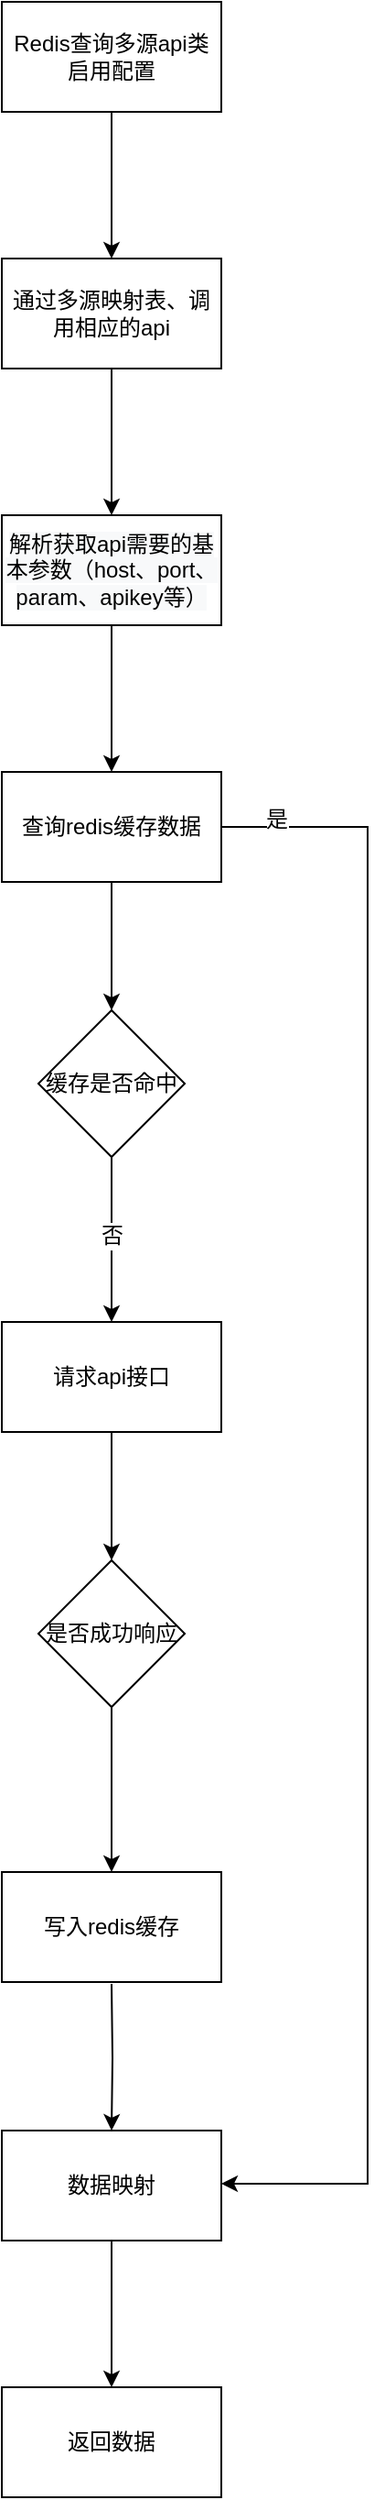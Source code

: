 <mxfile version="15.0.6" type="github">
  <diagram id="t8fjvD5pvAQtDdp1myQy" name="Page-1">
    <mxGraphModel dx="916" dy="540" grid="1" gridSize="10" guides="1" tooltips="1" connect="1" arrows="1" fold="1" page="1" pageScale="1" pageWidth="850" pageHeight="1100" math="0" shadow="0">
      <root>
        <mxCell id="0" />
        <mxCell id="1" parent="0" />
        <mxCell id="1uAjtqzWve0T70O8QY8r-20" value="" style="edgeStyle=orthogonalEdgeStyle;rounded=0;orthogonalLoop=1;jettySize=auto;html=1;fontSize=12;" edge="1" parent="1" source="1uAjtqzWve0T70O8QY8r-1" target="1uAjtqzWve0T70O8QY8r-19">
          <mxGeometry relative="1" as="geometry" />
        </mxCell>
        <mxCell id="1uAjtqzWve0T70O8QY8r-1" value="Redis查询多源api类启用配置" style="rounded=0;whiteSpace=wrap;html=1;fontSize=12;" vertex="1" parent="1">
          <mxGeometry x="360" y="140" width="120" height="60" as="geometry" />
        </mxCell>
        <mxCell id="1uAjtqzWve0T70O8QY8r-16" value="" style="edgeStyle=orthogonalEdgeStyle;rounded=0;orthogonalLoop=1;jettySize=auto;html=1;fontSize=12;" edge="1" parent="1" target="1uAjtqzWve0T70O8QY8r-15">
          <mxGeometry relative="1" as="geometry">
            <mxPoint x="420" y="1221" as="sourcePoint" />
          </mxGeometry>
        </mxCell>
        <mxCell id="1uAjtqzWve0T70O8QY8r-18" value="" style="edgeStyle=orthogonalEdgeStyle;rounded=0;orthogonalLoop=1;jettySize=auto;html=1;fontSize=12;" edge="1" parent="1" source="1uAjtqzWve0T70O8QY8r-15" target="1uAjtqzWve0T70O8QY8r-17">
          <mxGeometry relative="1" as="geometry" />
        </mxCell>
        <mxCell id="1uAjtqzWve0T70O8QY8r-15" value="数据映射" style="whiteSpace=wrap;html=1;rounded=0;fontSize=12;" vertex="1" parent="1">
          <mxGeometry x="360" y="1301" width="120" height="60" as="geometry" />
        </mxCell>
        <mxCell id="1uAjtqzWve0T70O8QY8r-17" value="返回数据" style="whiteSpace=wrap;html=1;rounded=0;fontSize=12;" vertex="1" parent="1">
          <mxGeometry x="360" y="1441" width="120" height="60" as="geometry" />
        </mxCell>
        <mxCell id="1uAjtqzWve0T70O8QY8r-22" value="" style="edgeStyle=orthogonalEdgeStyle;rounded=0;orthogonalLoop=1;jettySize=auto;html=1;fontSize=12;" edge="1" parent="1" source="1uAjtqzWve0T70O8QY8r-19" target="1uAjtqzWve0T70O8QY8r-21">
          <mxGeometry relative="1" as="geometry" />
        </mxCell>
        <mxCell id="1uAjtqzWve0T70O8QY8r-19" value="&lt;span style=&quot;font-size: 12px;&quot;&gt;通过多源映射表、调用相应的api&lt;/span&gt;" style="whiteSpace=wrap;html=1;rounded=0;fontSize=12;" vertex="1" parent="1">
          <mxGeometry x="360" y="280" width="120" height="60" as="geometry" />
        </mxCell>
        <mxCell id="1uAjtqzWve0T70O8QY8r-24" value="" style="edgeStyle=orthogonalEdgeStyle;rounded=0;orthogonalLoop=1;jettySize=auto;html=1;fontSize=12;" edge="1" parent="1" source="1uAjtqzWve0T70O8QY8r-21" target="1uAjtqzWve0T70O8QY8r-23">
          <mxGeometry relative="1" as="geometry" />
        </mxCell>
        <mxCell id="1uAjtqzWve0T70O8QY8r-21" value="&lt;meta charset=&quot;utf-8&quot; style=&quot;font-size: 12px;&quot;&gt;&lt;span style=&quot;color: rgb(0, 0, 0); font-family: helvetica; font-size: 12px; font-style: normal; font-weight: 400; letter-spacing: normal; text-align: center; text-indent: 0px; text-transform: none; word-spacing: 0px; background-color: rgb(248, 249, 250); display: inline; float: none;&quot;&gt;解析获取api需要的基本参数（host、port、param、apikey等）&lt;/span&gt;" style="whiteSpace=wrap;html=1;rounded=0;fontSize=12;" vertex="1" parent="1">
          <mxGeometry x="360" y="420" width="120" height="60" as="geometry" />
        </mxCell>
        <mxCell id="1uAjtqzWve0T70O8QY8r-26" value="" style="edgeStyle=orthogonalEdgeStyle;rounded=0;orthogonalLoop=1;jettySize=auto;html=1;fontSize=12;" edge="1" parent="1" source="1uAjtqzWve0T70O8QY8r-23" target="1uAjtqzWve0T70O8QY8r-25">
          <mxGeometry relative="1" as="geometry" />
        </mxCell>
        <mxCell id="1uAjtqzWve0T70O8QY8r-43" value="" style="edgeStyle=orthogonalEdgeStyle;rounded=0;orthogonalLoop=1;jettySize=auto;html=1;fontSize=12;exitX=1;exitY=0.25;exitDx=0;exitDy=0;" edge="1" parent="1" source="1uAjtqzWve0T70O8QY8r-23">
          <mxGeometry relative="1" as="geometry">
            <mxPoint x="540" y="580" as="sourcePoint" />
            <mxPoint x="480" y="1330" as="targetPoint" />
            <Array as="points">
              <mxPoint x="480" y="590" />
              <mxPoint x="560" y="590" />
              <mxPoint x="560" y="1330" />
            </Array>
          </mxGeometry>
        </mxCell>
        <mxCell id="1uAjtqzWve0T70O8QY8r-44" value="是" style="edgeLabel;html=1;align=center;verticalAlign=middle;resizable=0;points=[];fontSize=12;" vertex="1" connectable="0" parent="1uAjtqzWve0T70O8QY8r-43">
          <mxGeometry x="-0.902" y="4" relative="1" as="geometry">
            <mxPoint as="offset" />
          </mxGeometry>
        </mxCell>
        <mxCell id="1uAjtqzWve0T70O8QY8r-23" value="&lt;span style=&quot;font-size: 12px;&quot;&gt;查询redis缓存数据&lt;/span&gt;" style="whiteSpace=wrap;html=1;rounded=0;fontSize=12;" vertex="1" parent="1">
          <mxGeometry x="360" y="560" width="120" height="60" as="geometry" />
        </mxCell>
        <mxCell id="1uAjtqzWve0T70O8QY8r-30" value="" style="edgeStyle=orthogonalEdgeStyle;rounded=0;orthogonalLoop=1;jettySize=auto;html=1;fontSize=12;" edge="1" parent="1" source="1uAjtqzWve0T70O8QY8r-25" target="1uAjtqzWve0T70O8QY8r-29">
          <mxGeometry relative="1" as="geometry" />
        </mxCell>
        <mxCell id="1uAjtqzWve0T70O8QY8r-41" value="否" style="edgeLabel;html=1;align=center;verticalAlign=middle;resizable=0;points=[];fontSize=12;" vertex="1" connectable="0" parent="1uAjtqzWve0T70O8QY8r-30">
          <mxGeometry x="-0.044" relative="1" as="geometry">
            <mxPoint as="offset" />
          </mxGeometry>
        </mxCell>
        <mxCell id="1uAjtqzWve0T70O8QY8r-25" value="&lt;span style=&quot;font-size: 12px;&quot;&gt;缓存是否命中&lt;/span&gt;" style="rhombus;whiteSpace=wrap;html=1;rounded=0;fontSize=12;" vertex="1" parent="1">
          <mxGeometry x="380" y="690" width="80" height="80" as="geometry" />
        </mxCell>
        <mxCell id="1uAjtqzWve0T70O8QY8r-36" value="" style="edgeStyle=orthogonalEdgeStyle;rounded=0;orthogonalLoop=1;jettySize=auto;html=1;fontSize=12;" edge="1" parent="1" source="1uAjtqzWve0T70O8QY8r-29" target="1uAjtqzWve0T70O8QY8r-35">
          <mxGeometry relative="1" as="geometry" />
        </mxCell>
        <mxCell id="1uAjtqzWve0T70O8QY8r-29" value="请求api接口" style="whiteSpace=wrap;html=1;rounded=0;fontSize=12;" vertex="1" parent="1">
          <mxGeometry x="360" y="860" width="120" height="60" as="geometry" />
        </mxCell>
        <mxCell id="1uAjtqzWve0T70O8QY8r-38" value="" style="edgeStyle=orthogonalEdgeStyle;rounded=0;orthogonalLoop=1;jettySize=auto;html=1;fontSize=12;" edge="1" parent="1" source="1uAjtqzWve0T70O8QY8r-35" target="1uAjtqzWve0T70O8QY8r-37">
          <mxGeometry relative="1" as="geometry" />
        </mxCell>
        <mxCell id="1uAjtqzWve0T70O8QY8r-35" value="是否成功响应" style="rhombus;whiteSpace=wrap;html=1;rounded=0;fontSize=12;" vertex="1" parent="1">
          <mxGeometry x="380" y="990" width="80" height="80" as="geometry" />
        </mxCell>
        <mxCell id="1uAjtqzWve0T70O8QY8r-37" value="写入redis缓存" style="whiteSpace=wrap;html=1;rounded=0;fontSize=12;" vertex="1" parent="1">
          <mxGeometry x="360" y="1160" width="120" height="60" as="geometry" />
        </mxCell>
      </root>
    </mxGraphModel>
  </diagram>
</mxfile>
